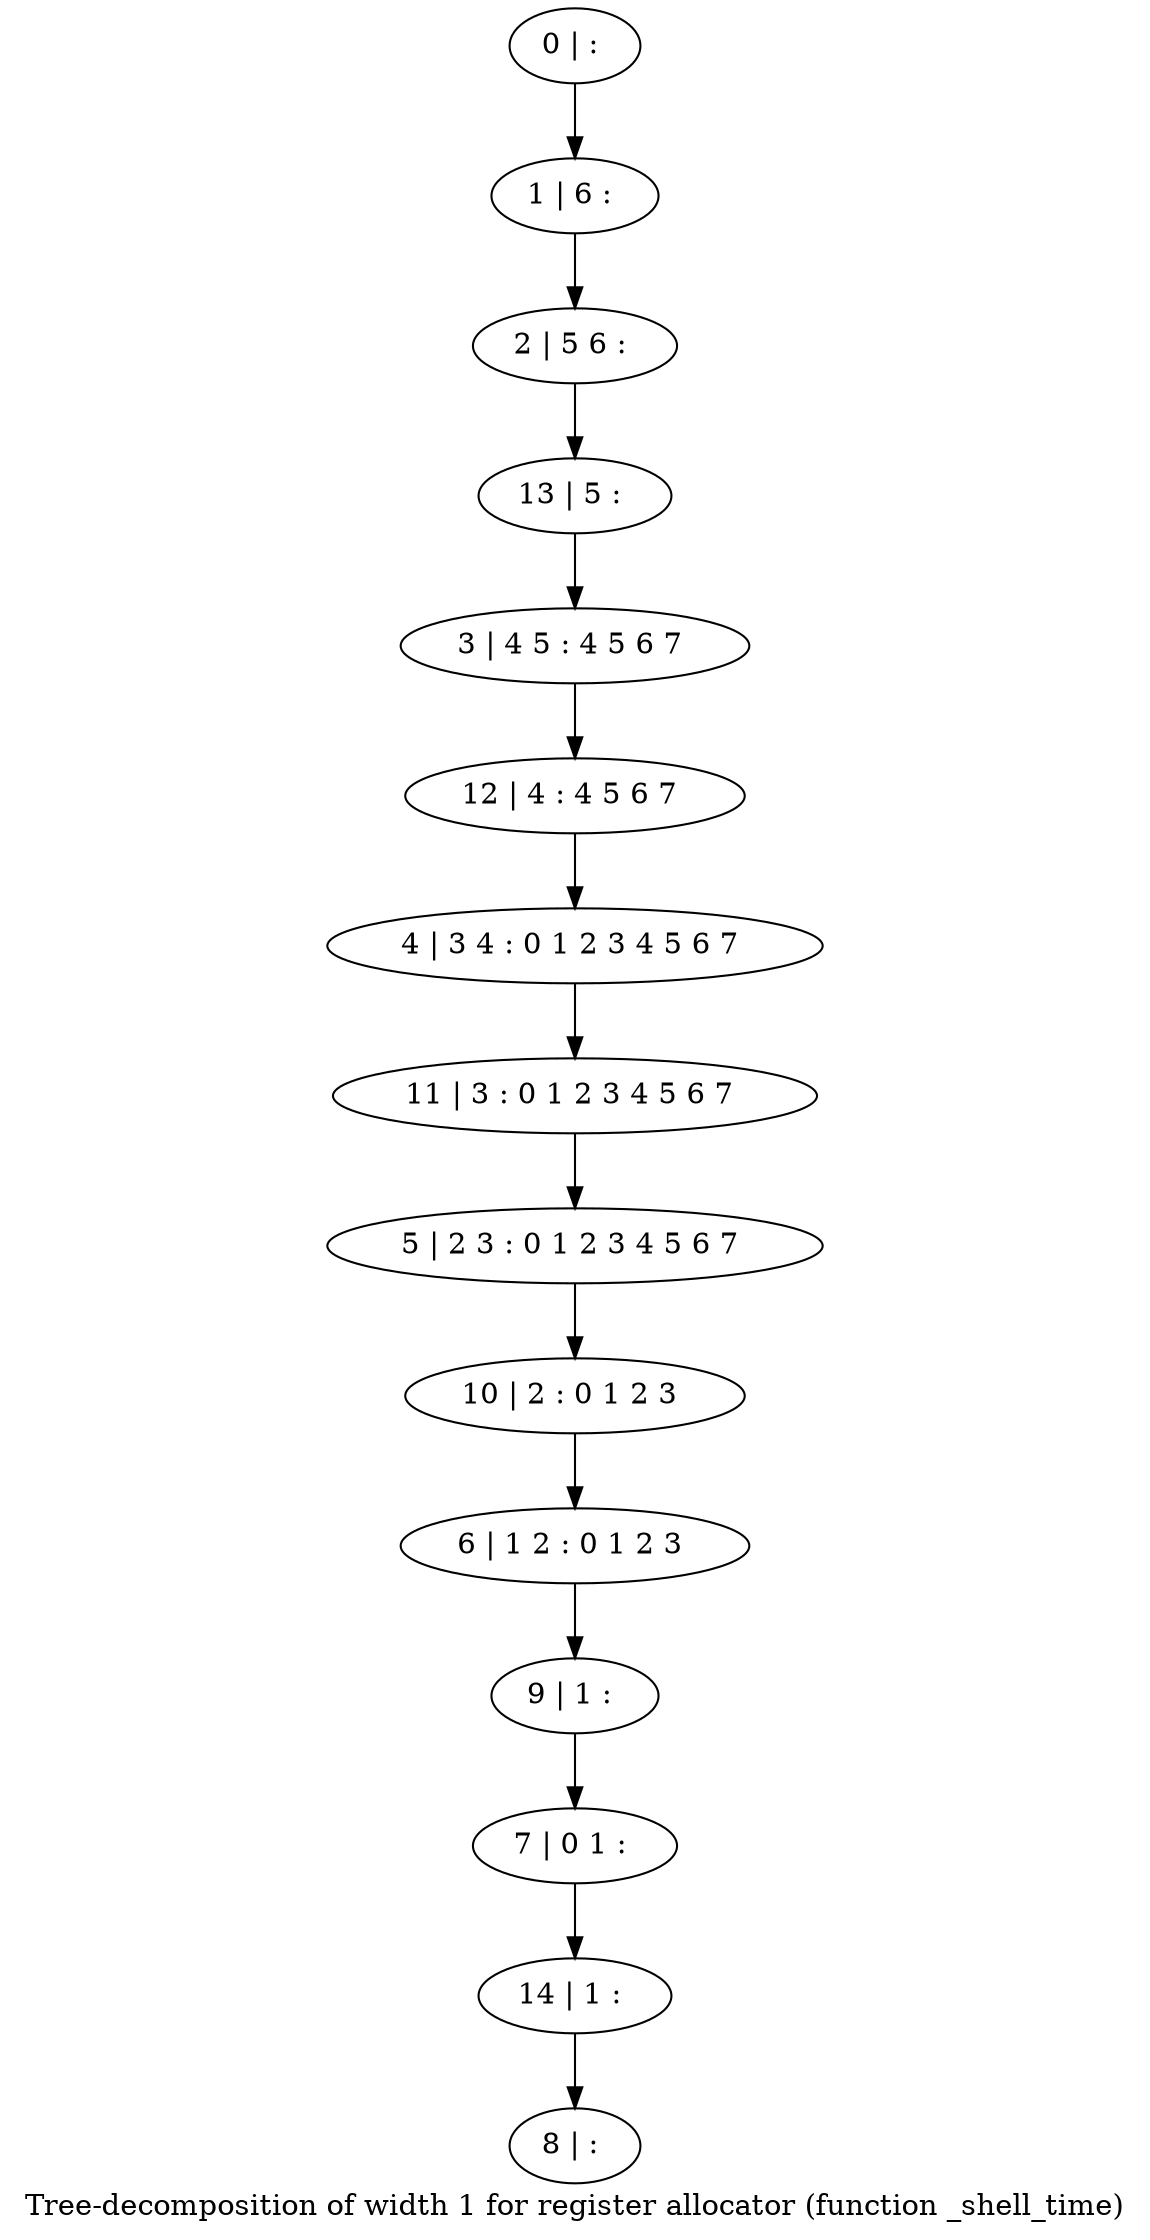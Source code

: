 digraph G {
graph [label="Tree-decomposition of width 1 for register allocator (function _shell_time)"]
0[label="0 | : "];
1[label="1 | 6 : "];
2[label="2 | 5 6 : "];
3[label="3 | 4 5 : 4 5 6 7 "];
4[label="4 | 3 4 : 0 1 2 3 4 5 6 7 "];
5[label="5 | 2 3 : 0 1 2 3 4 5 6 7 "];
6[label="6 | 1 2 : 0 1 2 3 "];
7[label="7 | 0 1 : "];
8[label="8 | : "];
9[label="9 | 1 : "];
10[label="10 | 2 : 0 1 2 3 "];
11[label="11 | 3 : 0 1 2 3 4 5 6 7 "];
12[label="12 | 4 : 4 5 6 7 "];
13[label="13 | 5 : "];
14[label="14 | 1 : "];
0->1 ;
1->2 ;
9->7 ;
6->9 ;
10->6 ;
5->10 ;
11->5 ;
4->11 ;
12->4 ;
3->12 ;
13->3 ;
2->13 ;
14->8 ;
7->14 ;
}
